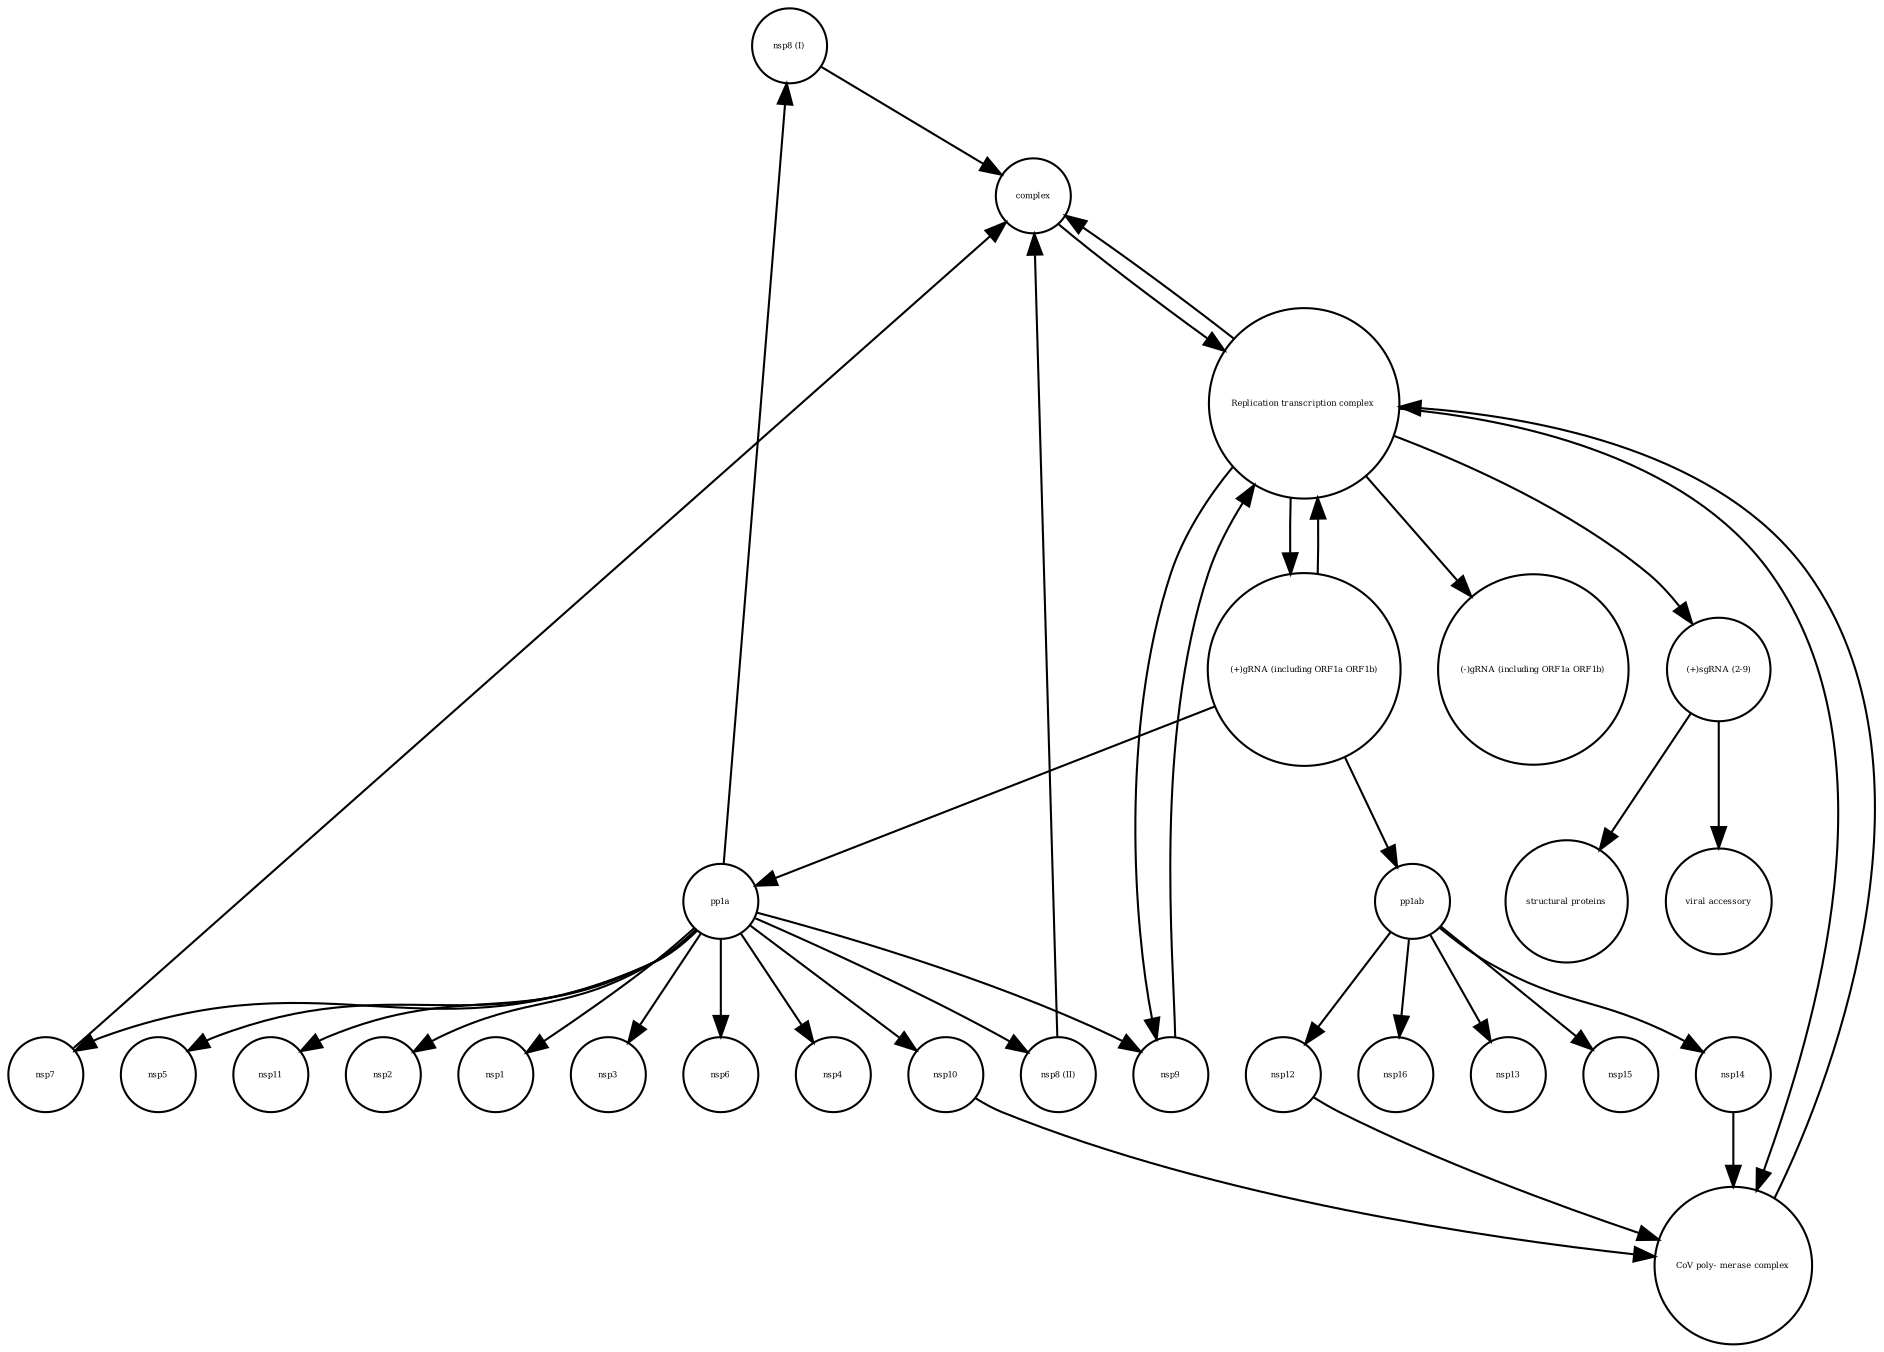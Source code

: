 strict digraph  {
"nsp8 (I)" [annotation="", bipartite=0, cls=macromolecule, fontsize=4, label="nsp8 (I)", shape=circle];
"(-)gRNA (including ORF1a ORF1b)" [annotation="", bipartite=0, cls="nucleic acid feature", fontsize=4, label="(-)gRNA (including ORF1a ORF1b)", shape=circle];
"(+)sgRNA (2-9)" [annotation="", bipartite=0, cls="nucleic acid feature", fontsize=4, label="(+)sgRNA (2-9)", shape=circle];
complex [annotation="", bipartite=0, cls=complex, fontsize=4, label=complex, shape=circle];
nsp4 [annotation="", bipartite=0, cls=macromolecule, fontsize=4, label=nsp4, shape=circle];
nsp5 [annotation="", bipartite=0, cls=macromolecule, fontsize=4, label=nsp5, shape=circle];
"Replication transcription complex " [annotation="", bipartite=0, cls=complex, fontsize=4, label="Replication transcription complex ", shape=circle];
nsp7 [annotation="", bipartite=0, cls=macromolecule, fontsize=4, label=nsp7, shape=circle];
nsp11 [annotation="", bipartite=0, cls=macromolecule, fontsize=4, label=nsp11, shape=circle];
nsp16 [annotation="", bipartite=0, cls=macromolecule, fontsize=4, label=nsp16, shape=circle];
nsp2 [annotation="", bipartite=0, cls=macromolecule, fontsize=4, label=nsp2, shape=circle];
"(+)gRNA (including ORF1a ORF1b)" [annotation="", bipartite=0, cls="nucleic acid feature", fontsize=4, label="(+)gRNA (including ORF1a ORF1b)", shape=circle];
"CoV poly- merase complex" [annotation="", bipartite=0, cls=complex, fontsize=4, label="CoV poly- merase complex", shape=circle];
nsp1 [annotation="", bipartite=0, cls=macromolecule, fontsize=4, label=nsp1, shape=circle];
nsp3 [annotation="", bipartite=0, cls=macromolecule, fontsize=4, label=nsp3, shape=circle];
"structural proteins" [annotation="", bipartite=0, cls=macromolecule, fontsize=4, label="structural proteins", shape=circle];
nsp12 [annotation="", bipartite=0, cls=macromolecule, fontsize=4, label=nsp12, shape=circle];
"nsp8 (II)" [annotation="", bipartite=0, cls=macromolecule, fontsize=4, label="nsp8 (II)", shape=circle];
nsp9 [annotation="", bipartite=0, cls=macromolecule, fontsize=4, label=nsp9, shape=circle];
nsp6 [annotation="", bipartite=0, cls=macromolecule, fontsize=4, label=nsp6, shape=circle];
pp1a [annotation="", bipartite=0, cls=macromolecule, fontsize=4, label=pp1a, shape=circle];
nsp13 [annotation="", bipartite=0, cls=macromolecule, fontsize=4, label=nsp13, shape=circle];
"viral accessory" [annotation="", bipartite=0, cls=macromolecule, fontsize=4, label="viral accessory", shape=circle];
pp1ab [annotation="", bipartite=0, cls=macromolecule, fontsize=4, label=pp1ab, shape=circle];
nsp15 [annotation="", bipartite=0, cls=macromolecule, fontsize=4, label=nsp15, shape=circle];
nsp10 [annotation="", bipartite=0, cls=macromolecule, fontsize=4, label=nsp10, shape=circle];
nsp14 [annotation="", bipartite=0, cls=macromolecule, fontsize=4, label=nsp14, shape=circle];
"nsp8 (I)" -> complex  [annotation="", interaction_type=production];
"(+)sgRNA (2-9)" -> "structural proteins"  [annotation="", interaction_type="necessary stimulation"];
"(+)sgRNA (2-9)" -> "viral accessory"  [annotation="", interaction_type="necessary stimulation"];
complex -> "Replication transcription complex "  [annotation="", interaction_type=production];
"Replication transcription complex " -> "(+)sgRNA (2-9)"  [annotation="", interaction_type="necessary stimulation"];
"Replication transcription complex " -> "(-)gRNA (including ORF1a ORF1b)"  [annotation="", interaction_type=production];
"Replication transcription complex " -> complex  [annotation="", interaction_type=production];
"Replication transcription complex " -> "CoV poly- merase complex"  [annotation="", interaction_type=production];
"Replication transcription complex " -> "(+)gRNA (including ORF1a ORF1b)"  [annotation="", interaction_type=production];
"Replication transcription complex " -> nsp9  [annotation="", interaction_type=production];
nsp7 -> complex  [annotation="", interaction_type=production];
"(+)gRNA (including ORF1a ORF1b)" -> pp1a  [annotation="", interaction_type="necessary stimulation"];
"(+)gRNA (including ORF1a ORF1b)" -> pp1ab  [annotation="", interaction_type="necessary stimulation"];
"(+)gRNA (including ORF1a ORF1b)" -> "Replication transcription complex "  [annotation="", interaction_type=production];
"CoV poly- merase complex" -> "Replication transcription complex "  [annotation="", interaction_type=production];
nsp12 -> "CoV poly- merase complex"  [annotation="", interaction_type=production];
"nsp8 (II)" -> complex  [annotation="", interaction_type=production];
nsp9 -> "Replication transcription complex "  [annotation="", interaction_type=production];
pp1a -> nsp11  [annotation="", interaction_type=production];
pp1a -> "nsp8 (I)"  [annotation="", interaction_type=production];
pp1a -> nsp2  [annotation="", interaction_type=production];
pp1a -> "nsp8 (II)"  [annotation="", interaction_type=production];
pp1a -> nsp6  [annotation="", interaction_type=production];
pp1a -> nsp1  [annotation="", interaction_type=production];
pp1a -> nsp4  [annotation="", interaction_type=production];
pp1a -> nsp3  [annotation="", interaction_type=production];
pp1a -> nsp5  [annotation="", interaction_type=production];
pp1a -> nsp10  [annotation="", interaction_type=production];
pp1a -> nsp9  [annotation="", interaction_type=production];
pp1a -> nsp7  [annotation="", interaction_type=production];
pp1ab -> nsp12  [annotation="", interaction_type=production];
pp1ab -> nsp16  [annotation="", interaction_type=production];
pp1ab -> nsp13  [annotation="", interaction_type=production];
pp1ab -> nsp15  [annotation="", interaction_type=production];
pp1ab -> nsp14  [annotation="", interaction_type=production];
nsp10 -> "CoV poly- merase complex"  [annotation="", interaction_type=production];
nsp14 -> "CoV poly- merase complex"  [annotation="", interaction_type=production];
}
